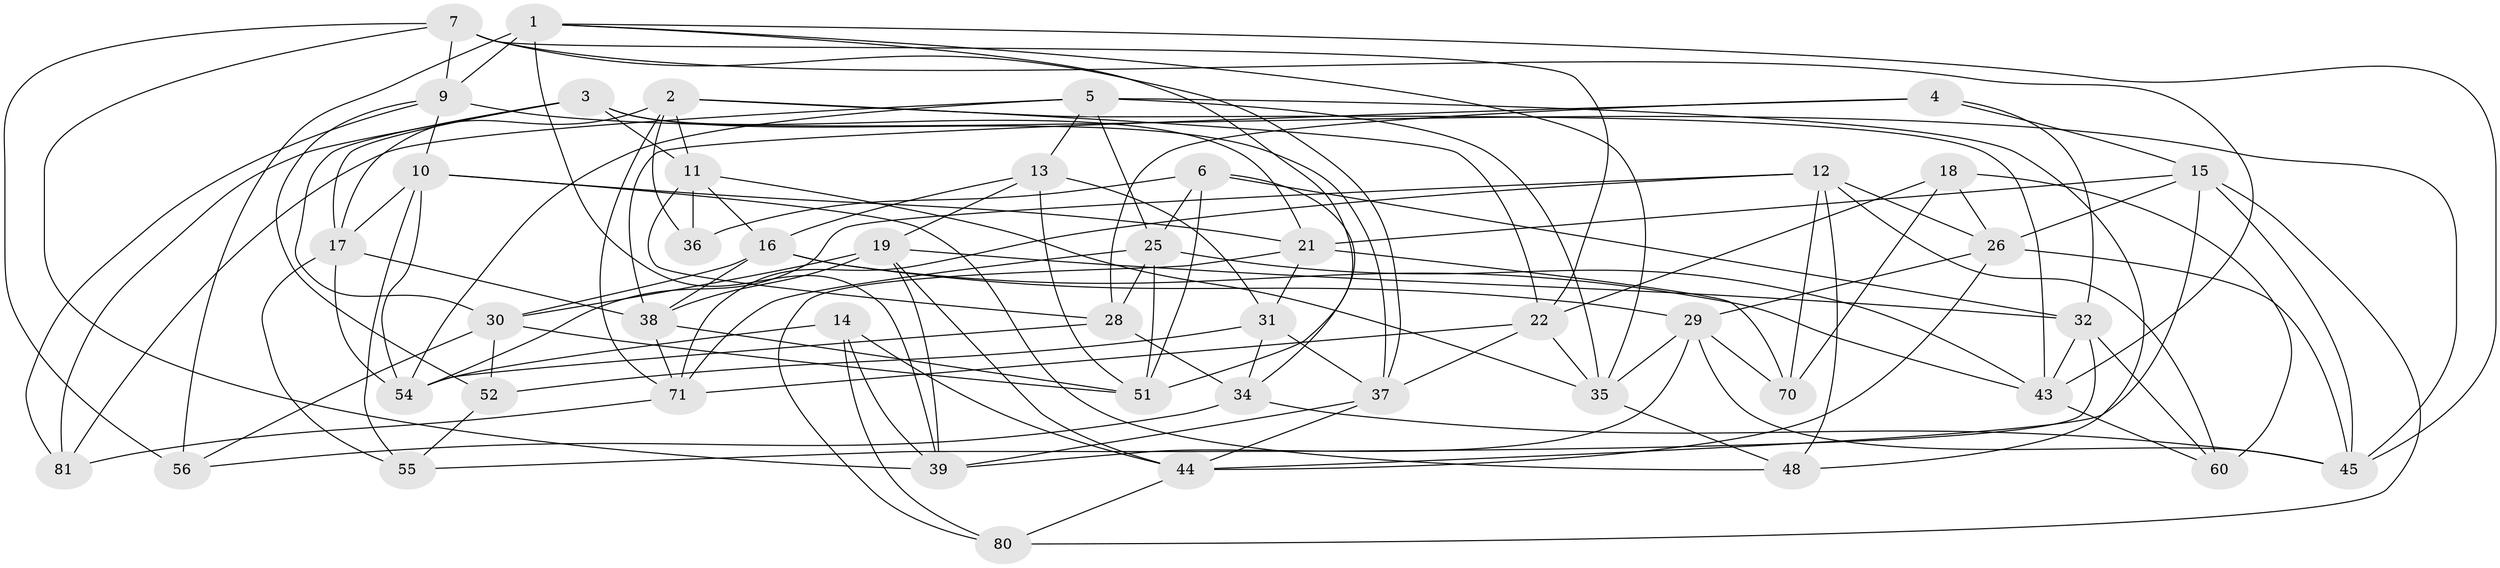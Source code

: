 // Generated by graph-tools (version 1.1) at 2025/24/03/03/25 07:24:25]
// undirected, 47 vertices, 126 edges
graph export_dot {
graph [start="1"]
  node [color=gray90,style=filled];
  1 [super="+75"];
  2 [super="+8"];
  3 [super="+50"];
  4;
  5 [super="+40"];
  6 [super="+58"];
  7 [super="+73"];
  9 [super="+27"];
  10 [super="+33"];
  11 [super="+68"];
  12 [super="+67"];
  13 [super="+42"];
  14;
  15 [super="+24"];
  16 [super="+64"];
  17 [super="+20"];
  18;
  19 [super="+69"];
  21 [super="+82"];
  22 [super="+23"];
  25 [super="+41"];
  26 [super="+63"];
  28 [super="+72"];
  29 [super="+59"];
  30 [super="+79"];
  31 [super="+53"];
  32 [super="+77"];
  34 [super="+76"];
  35 [super="+49"];
  36;
  37 [super="+62"];
  38 [super="+47"];
  39 [super="+46"];
  43 [super="+66"];
  44 [super="+57"];
  45 [super="+65"];
  48;
  51 [super="+74"];
  52;
  54 [super="+61"];
  55;
  56;
  60;
  70;
  71 [super="+78"];
  80;
  81;
  1 -- 56;
  1 -- 51;
  1 -- 39;
  1 -- 9;
  1 -- 45;
  1 -- 35;
  2 -- 36;
  2 -- 43;
  2 -- 22;
  2 -- 17;
  2 -- 71;
  2 -- 11;
  3 -- 11;
  3 -- 81;
  3 -- 30;
  3 -- 17;
  3 -- 21;
  3 -- 37;
  4 -- 38;
  4 -- 28;
  4 -- 15;
  4 -- 32;
  5 -- 81;
  5 -- 35;
  5 -- 25;
  5 -- 48;
  5 -- 13;
  5 -- 54;
  6 -- 34;
  6 -- 51;
  6 -- 36 [weight=2];
  6 -- 32;
  6 -- 25;
  7 -- 56;
  7 -- 9;
  7 -- 22;
  7 -- 39;
  7 -- 43;
  7 -- 37;
  9 -- 81;
  9 -- 10;
  9 -- 52;
  9 -- 45;
  10 -- 21;
  10 -- 55;
  10 -- 48;
  10 -- 17;
  10 -- 54;
  11 -- 28;
  11 -- 16;
  11 -- 35;
  11 -- 36;
  12 -- 60;
  12 -- 48;
  12 -- 70;
  12 -- 54;
  12 -- 71;
  12 -- 26;
  13 -- 31 [weight=2];
  13 -- 16;
  13 -- 19;
  13 -- 51;
  14 -- 39;
  14 -- 54;
  14 -- 80;
  14 -- 44;
  15 -- 45;
  15 -- 26;
  15 -- 21;
  15 -- 80;
  15 -- 44;
  16 -- 30;
  16 -- 29;
  16 -- 43;
  16 -- 38;
  17 -- 55;
  17 -- 54;
  17 -- 38;
  18 -- 70;
  18 -- 22;
  18 -- 60;
  18 -- 26;
  19 -- 32;
  19 -- 44;
  19 -- 30;
  19 -- 38;
  19 -- 39;
  21 -- 80;
  21 -- 31;
  21 -- 70;
  22 -- 71;
  22 -- 35;
  22 -- 37;
  25 -- 51;
  25 -- 28;
  25 -- 71;
  25 -- 43;
  26 -- 45;
  26 -- 29;
  26 -- 44;
  28 -- 34 [weight=2];
  28 -- 54;
  29 -- 39;
  29 -- 45;
  29 -- 35;
  29 -- 70;
  30 -- 56;
  30 -- 52;
  30 -- 51;
  31 -- 37;
  31 -- 52;
  31 -- 34;
  32 -- 55;
  32 -- 60;
  32 -- 43;
  34 -- 56;
  34 -- 45;
  35 -- 48;
  37 -- 44;
  37 -- 39;
  38 -- 71;
  38 -- 51;
  43 -- 60;
  44 -- 80;
  52 -- 55;
  71 -- 81;
}
